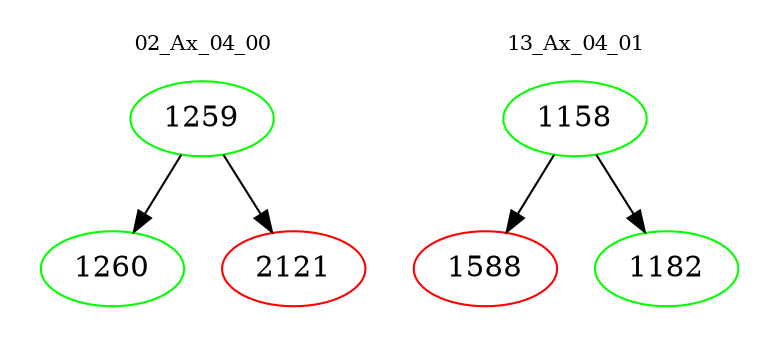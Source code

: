 digraph{
subgraph cluster_0 {
color = white
label = "02_Ax_04_00";
fontsize=10;
T0_1259 [label="1259", color="green"]
T0_1259 -> T0_1260 [color="black"]
T0_1260 [label="1260", color="green"]
T0_1259 -> T0_2121 [color="black"]
T0_2121 [label="2121", color="red"]
}
subgraph cluster_1 {
color = white
label = "13_Ax_04_01";
fontsize=10;
T1_1158 [label="1158", color="green"]
T1_1158 -> T1_1588 [color="black"]
T1_1588 [label="1588", color="red"]
T1_1158 -> T1_1182 [color="black"]
T1_1182 [label="1182", color="green"]
}
}
